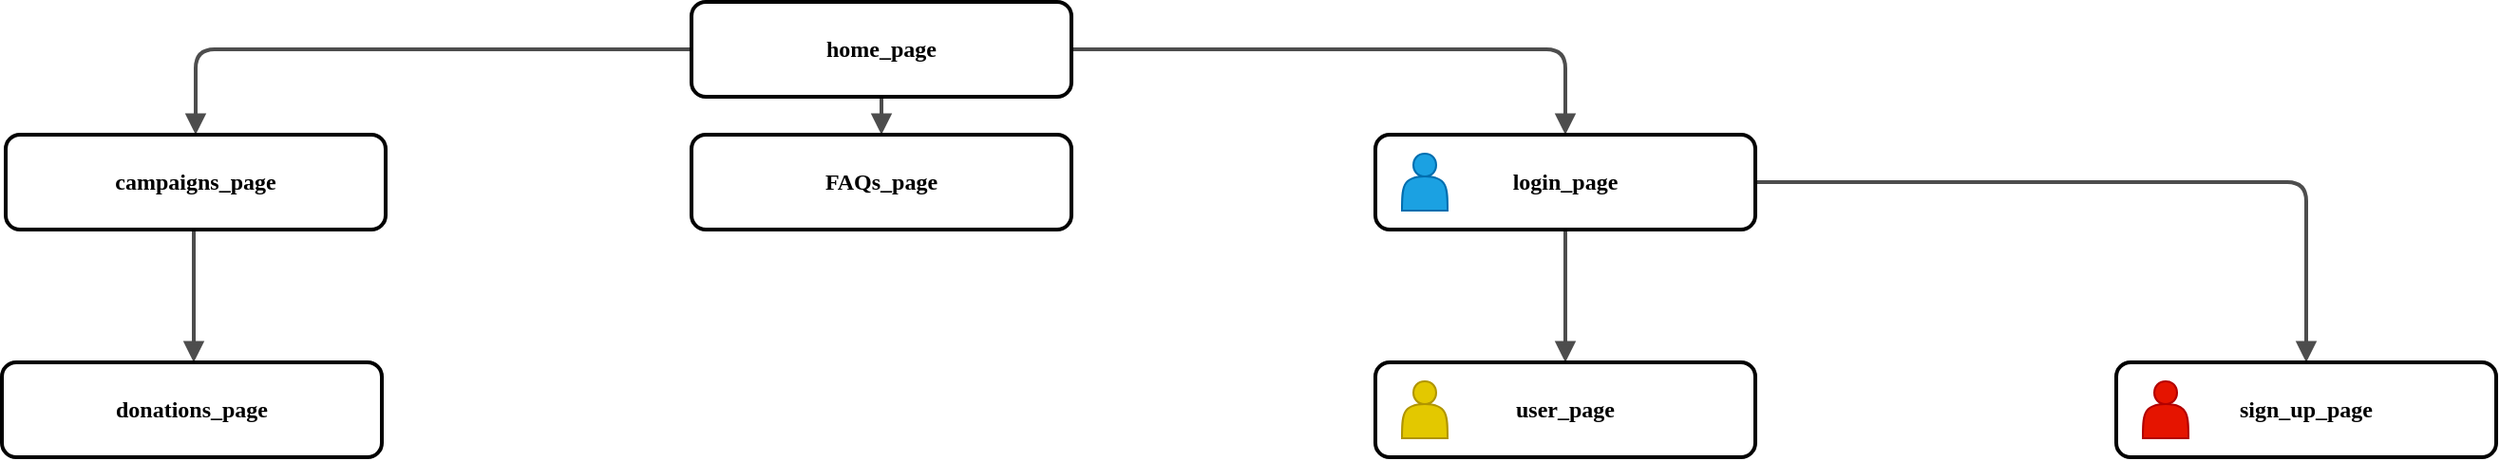<mxfile version="14.4.3" type="device"><diagram name="Page-1" id="19d8dcba-68ad-dc05-1034-9cf7b2a963f6"><mxGraphModel dx="1002" dy="581" grid="1" gridSize="10" guides="1" tooltips="1" connect="1" arrows="1" fold="1" page="1" pageScale="1" pageWidth="1100" pageHeight="850" background="#ffffff" math="0" shadow="0"><root><mxCell id="0"/><mxCell id="1" parent="0"/><mxCell id="218ae93e1282097f-42" value="" style="edgeStyle=orthogonalEdgeStyle;rounded=1;html=1;labelBackgroundColor=none;endArrow=block;endFill=1;strokeColor=#4D4D4D;strokeWidth=2;fontFamily=Verdana;fontSize=12;fontStyle=1" parent="1" source="6257edae8c83ed4a-1" target="6257edae8c83ed4a-12" edge="1"><mxGeometry relative="1" as="geometry"/></mxCell><mxCell id="218ae93e1282097f-43" value="" style="edgeStyle=orthogonalEdgeStyle;rounded=1;html=1;labelBackgroundColor=none;endArrow=block;endFill=1;strokeColor=#4D4D4D;strokeWidth=2;fontFamily=Verdana;fontSize=12;fontStyle=1" parent="1" source="6257edae8c83ed4a-1" target="6257edae8c83ed4a-9" edge="1"><mxGeometry relative="1" as="geometry"/></mxCell><mxCell id="218ae93e1282097f-44" value="" style="edgeStyle=orthogonalEdgeStyle;rounded=1;html=1;labelBackgroundColor=none;endArrow=block;endFill=1;strokeColor=#4D4D4D;strokeWidth=2;fontFamily=Verdana;fontSize=12;fontStyle=1" parent="1" source="6257edae8c83ed4a-1" target="218ae93e1282097f-2" edge="1"><mxGeometry relative="1" as="geometry"/></mxCell><mxCell id="218ae93e1282097f-45" value="" style="edgeStyle=elbowEdgeStyle;rounded=1;html=1;labelBackgroundColor=none;endArrow=block;endFill=1;strokeColor=#4D4D4D;strokeWidth=2;fontFamily=Verdana;fontSize=12;fontStyle=1" parent="1" source="6257edae8c83ed4a-9" target="6257edae8c83ed4a-21" edge="1"><mxGeometry relative="1" as="geometry"/></mxCell><mxCell id="218ae93e1282097f-47" value="" style="edgeStyle=orthogonalEdgeStyle;rounded=1;html=1;labelBackgroundColor=none;endArrow=block;endFill=1;strokeColor=#4D4D4D;strokeWidth=2;fontFamily=Verdana;fontSize=12;fontStyle=1" parent="1" source="218ae93e1282097f-2" target="218ae93e1282097f-5" edge="1"><mxGeometry relative="1" as="geometry"/></mxCell><mxCell id="218ae93e1282097f-48" value="" style="edgeStyle=orthogonalEdgeStyle;rounded=1;html=1;labelBackgroundColor=none;endArrow=block;endFill=1;strokeColor=#4D4D4D;strokeWidth=2;fontFamily=Verdana;fontSize=12;fontStyle=1" parent="1" source="218ae93e1282097f-2" target="6257edae8c83ed4a-24" edge="1"><mxGeometry relative="1" as="geometry"/></mxCell><mxCell id="6257edae8c83ed4a-9" value="campaigns_page" style="whiteSpace=wrap;html=1;rounded=1;shadow=0;comic=0;strokeWidth=2;fontFamily=Verdana;align=center;fontSize=12;fontStyle=1" parent="1" vertex="1"><mxGeometry x="526" y="210" width="200" height="50" as="geometry"/></mxCell><mxCell id="6257edae8c83ed4a-21" value="donations_page" style="whiteSpace=wrap;html=1;rounded=1;shadow=0;comic=0;strokeWidth=2;fontFamily=Verdana;align=center;fontSize=12;fontStyle=1" parent="1" vertex="1"><mxGeometry x="524" y="330" width="200" height="50" as="geometry"/></mxCell><mxCell id="6257edae8c83ed4a-12" value="FAQs_page" style="whiteSpace=wrap;html=1;rounded=1;shadow=0;comic=0;strokeWidth=2;fontFamily=Verdana;align=center;fontSize=12;fontStyle=1" parent="1" vertex="1"><mxGeometry x="887" y="210" width="200" height="50" as="geometry"/></mxCell><mxCell id="6257edae8c83ed4a-1" value="home_page" style="whiteSpace=wrap;html=1;rounded=1;shadow=0;comic=0;strokeWidth=2;fontFamily=Verdana;align=center;fontSize=12;fontStyle=1" parent="1" vertex="1"><mxGeometry x="887" y="140" width="200" height="50" as="geometry"/></mxCell><mxCell id="218ae93e1282097f-2" value="login_page" style="whiteSpace=wrap;html=1;rounded=1;shadow=0;comic=0;strokeWidth=2;fontFamily=Verdana;align=center;fontSize=12;fontStyle=1" parent="1" vertex="1"><mxGeometry x="1247" y="210" width="200" height="50" as="geometry"/></mxCell><mxCell id="218ae93e1282097f-3" value="" style="shape=actor;whiteSpace=wrap;html=1;rounded=0;shadow=0;comic=0;strokeWidth=1;fillColor=#1ba1e2;fontFamily=Verdana;align=center;strokeColor=#006EAF;fontSize=12;fontStyle=1;fontColor=#ffffff;" parent="1" vertex="1"><mxGeometry x="1261" y="220" width="24" height="30" as="geometry"/></mxCell><mxCell id="6257edae8c83ed4a-24" value="user_page" style="whiteSpace=wrap;html=1;rounded=1;shadow=0;comic=0;strokeWidth=2;fontFamily=Verdana;align=center;fontSize=12;fontStyle=1" parent="1" vertex="1"><mxGeometry x="1247" y="330" width="200" height="50" as="geometry"/></mxCell><mxCell id="6257edae8c83ed4a-25" value="" style="shape=actor;whiteSpace=wrap;html=1;rounded=0;shadow=0;comic=0;strokeWidth=1;fillColor=#e3c800;fontFamily=Verdana;align=center;strokeColor=#B09500;fontSize=12;fontStyle=1;fontColor=#ffffff;" parent="1" vertex="1"><mxGeometry x="1261" y="340" width="24" height="30" as="geometry"/></mxCell><mxCell id="218ae93e1282097f-5" value="sign_up_page" style="whiteSpace=wrap;html=1;rounded=1;shadow=0;comic=0;strokeWidth=2;fontFamily=Verdana;align=center;fontSize=12;fontStyle=1" parent="1" vertex="1"><mxGeometry x="1637" y="330" width="200" height="50" as="geometry"/></mxCell><mxCell id="218ae93e1282097f-6" value="" style="shape=actor;whiteSpace=wrap;html=1;rounded=0;shadow=0;comic=0;strokeWidth=1;fillColor=#e51400;fontFamily=Verdana;align=center;strokeColor=#B20000;fontSize=12;fontStyle=1;fontColor=#ffffff;" parent="1" vertex="1"><mxGeometry x="1651" y="340" width="24" height="30" as="geometry"/></mxCell><mxCell id="HNZknU7h5jb7Nn9aNVr4-1" value="" style="shape=image;imageAspect=0;aspect=fixed;verticalLabelPosition=bottom;verticalAlign=top;image=https://cdn.pixabay.com/photo/2013/07/12/12/56/home-146585_960_720.png;" vertex="1" parent="1"><mxGeometry x="910" y="150" width="31.71" height="30" as="geometry"/></mxCell><mxCell id="HNZknU7h5jb7Nn9aNVr4-2" value="" style="shape=image;imageAspect=0;aspect=fixed;verticalLabelPosition=bottom;verticalAlign=top;image=https://cdn.pixabay.com/photo/2012/04/24/21/13/question-mark-40876_960_720.png;" vertex="1" parent="1"><mxGeometry x="910" y="222.5" width="16.82" height="25" as="geometry"/></mxCell><mxCell id="HNZknU7h5jb7Nn9aNVr4-5" value="" style="shape=image;imageAspect=0;aspect=fixed;verticalLabelPosition=bottom;verticalAlign=top;image=https://cdn.pixabay.com/photo/2016/12/12/22/59/red-1902863_960_720.png;" vertex="1" parent="1"><mxGeometry x="536.44" y="220" width="28.56" height="30" as="geometry"/></mxCell><mxCell id="HNZknU7h5jb7Nn9aNVr4-6" value="" style="shape=image;imageAspect=0;aspect=fixed;verticalLabelPosition=bottom;verticalAlign=top;image=https://cdn.pixabay.com/photo/2017/01/31/00/03/currency-2022440_960_720.png;" vertex="1" parent="1"><mxGeometry x="536.44" y="340" width="22.73" height="30" as="geometry"/></mxCell></root></mxGraphModel></diagram></mxfile>
